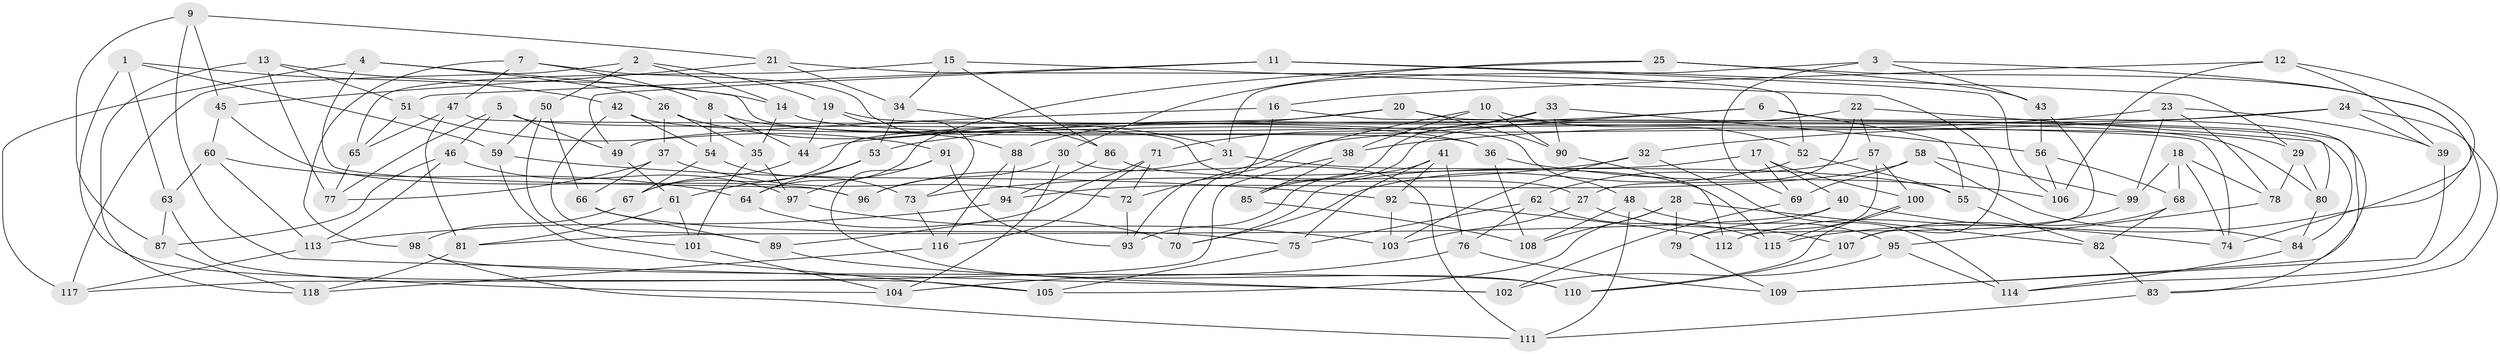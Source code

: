 // coarse degree distribution, {3: 0.012195121951219513, 6: 0.3780487804878049, 4: 0.5487804878048781, 5: 0.06097560975609756}
// Generated by graph-tools (version 1.1) at 2025/24/03/03/25 07:24:28]
// undirected, 118 vertices, 236 edges
graph export_dot {
graph [start="1"]
  node [color=gray90,style=filled];
  1;
  2;
  3;
  4;
  5;
  6;
  7;
  8;
  9;
  10;
  11;
  12;
  13;
  14;
  15;
  16;
  17;
  18;
  19;
  20;
  21;
  22;
  23;
  24;
  25;
  26;
  27;
  28;
  29;
  30;
  31;
  32;
  33;
  34;
  35;
  36;
  37;
  38;
  39;
  40;
  41;
  42;
  43;
  44;
  45;
  46;
  47;
  48;
  49;
  50;
  51;
  52;
  53;
  54;
  55;
  56;
  57;
  58;
  59;
  60;
  61;
  62;
  63;
  64;
  65;
  66;
  67;
  68;
  69;
  70;
  71;
  72;
  73;
  74;
  75;
  76;
  77;
  78;
  79;
  80;
  81;
  82;
  83;
  84;
  85;
  86;
  87;
  88;
  89;
  90;
  91;
  92;
  93;
  94;
  95;
  96;
  97;
  98;
  99;
  100;
  101;
  102;
  103;
  104;
  105;
  106;
  107;
  108;
  109;
  110;
  111;
  112;
  113;
  114;
  115;
  116;
  117;
  118;
  1 -- 42;
  1 -- 105;
  1 -- 59;
  1 -- 63;
  2 -- 19;
  2 -- 117;
  2 -- 50;
  2 -- 14;
  3 -- 31;
  3 -- 74;
  3 -- 43;
  3 -- 69;
  4 -- 26;
  4 -- 36;
  4 -- 96;
  4 -- 117;
  5 -- 49;
  5 -- 27;
  5 -- 46;
  5 -- 77;
  6 -- 53;
  6 -- 72;
  6 -- 55;
  6 -- 109;
  7 -- 88;
  7 -- 98;
  7 -- 8;
  7 -- 47;
  8 -- 54;
  8 -- 36;
  8 -- 44;
  9 -- 102;
  9 -- 21;
  9 -- 45;
  9 -- 87;
  10 -- 90;
  10 -- 52;
  10 -- 38;
  10 -- 70;
  11 -- 49;
  11 -- 106;
  11 -- 51;
  11 -- 29;
  12 -- 115;
  12 -- 16;
  12 -- 106;
  12 -- 39;
  13 -- 14;
  13 -- 51;
  13 -- 118;
  13 -- 77;
  14 -- 29;
  14 -- 35;
  15 -- 86;
  15 -- 65;
  15 -- 107;
  15 -- 34;
  16 -- 84;
  16 -- 49;
  16 -- 93;
  17 -- 100;
  17 -- 70;
  17 -- 69;
  17 -- 40;
  18 -- 78;
  18 -- 68;
  18 -- 74;
  18 -- 99;
  19 -- 44;
  19 -- 48;
  19 -- 73;
  20 -- 83;
  20 -- 67;
  20 -- 90;
  20 -- 88;
  21 -- 52;
  21 -- 34;
  21 -- 45;
  22 -- 85;
  22 -- 27;
  22 -- 80;
  22 -- 57;
  23 -- 78;
  23 -- 39;
  23 -- 99;
  23 -- 38;
  24 -- 44;
  24 -- 83;
  24 -- 39;
  24 -- 32;
  25 -- 114;
  25 -- 64;
  25 -- 30;
  25 -- 43;
  26 -- 35;
  26 -- 37;
  26 -- 31;
  27 -- 107;
  27 -- 103;
  28 -- 79;
  28 -- 82;
  28 -- 105;
  28 -- 108;
  29 -- 80;
  29 -- 78;
  30 -- 96;
  30 -- 111;
  30 -- 104;
  31 -- 55;
  31 -- 96;
  32 -- 103;
  32 -- 73;
  32 -- 114;
  33 -- 90;
  33 -- 85;
  33 -- 71;
  33 -- 56;
  34 -- 86;
  34 -- 53;
  35 -- 101;
  35 -- 97;
  36 -- 108;
  36 -- 106;
  37 -- 72;
  37 -- 77;
  37 -- 66;
  38 -- 117;
  38 -- 85;
  39 -- 109;
  40 -- 81;
  40 -- 79;
  40 -- 74;
  41 -- 75;
  41 -- 76;
  41 -- 93;
  41 -- 92;
  42 -- 89;
  42 -- 80;
  42 -- 54;
  43 -- 56;
  43 -- 112;
  44 -- 67;
  45 -- 60;
  45 -- 96;
  46 -- 113;
  46 -- 87;
  46 -- 97;
  47 -- 74;
  47 -- 81;
  47 -- 65;
  48 -- 111;
  48 -- 95;
  48 -- 108;
  49 -- 61;
  50 -- 66;
  50 -- 59;
  50 -- 101;
  51 -- 65;
  51 -- 91;
  52 -- 55;
  52 -- 70;
  53 -- 61;
  53 -- 64;
  54 -- 67;
  54 -- 73;
  55 -- 82;
  56 -- 106;
  56 -- 68;
  57 -- 79;
  57 -- 62;
  57 -- 100;
  58 -- 69;
  58 -- 94;
  58 -- 84;
  58 -- 99;
  59 -- 105;
  59 -- 92;
  60 -- 63;
  60 -- 64;
  60 -- 113;
  61 -- 101;
  61 -- 81;
  62 -- 115;
  62 -- 76;
  62 -- 75;
  63 -- 87;
  63 -- 104;
  64 -- 70;
  65 -- 77;
  66 -- 89;
  66 -- 75;
  67 -- 98;
  68 -- 82;
  68 -- 107;
  69 -- 102;
  71 -- 89;
  71 -- 72;
  71 -- 116;
  72 -- 93;
  73 -- 116;
  75 -- 105;
  76 -- 104;
  76 -- 109;
  78 -- 95;
  79 -- 109;
  80 -- 84;
  81 -- 118;
  82 -- 83;
  83 -- 111;
  84 -- 114;
  85 -- 108;
  86 -- 94;
  86 -- 115;
  87 -- 118;
  88 -- 116;
  88 -- 94;
  89 -- 102;
  90 -- 112;
  91 -- 110;
  91 -- 97;
  91 -- 93;
  92 -- 103;
  92 -- 112;
  94 -- 113;
  95 -- 114;
  95 -- 102;
  97 -- 103;
  98 -- 110;
  98 -- 111;
  99 -- 112;
  100 -- 115;
  100 -- 110;
  101 -- 104;
  107 -- 110;
  113 -- 117;
  116 -- 118;
}
